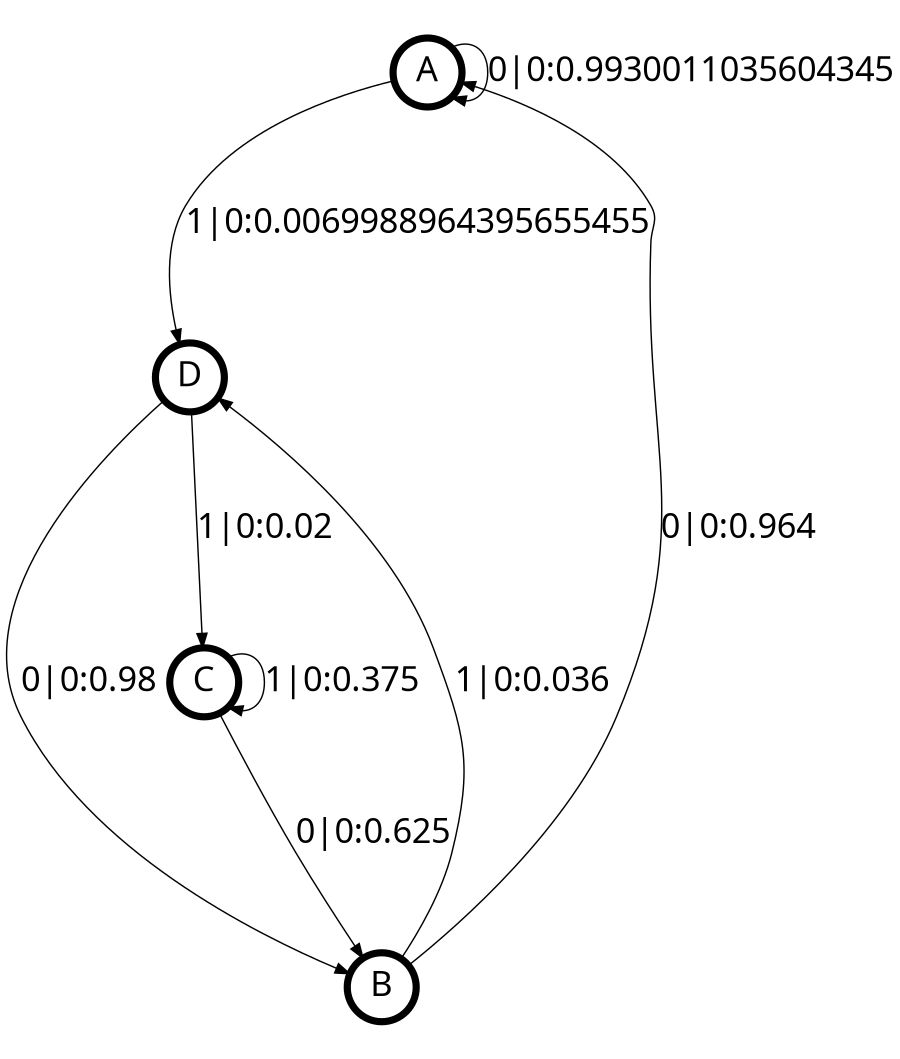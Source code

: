 digraph  {
size = "6,8.5";
ratio = "fill";
node
[shape = circle];
node [fontsize = 24];
node [penwidth = 5];
edge [fontsize = 24];
node [fontname = "CMU Serif Roman"];
graph [fontname = "CMU Serif Roman"];
edge [fontname = "CMU Serif Roman"];
A -> A [label = "0|0:0.9930011035604345\l"];
A -> D [label = "1|0:0.0069988964395655455\l"];
B -> A [label = "0|0:0.964\l"];
B -> D [label = "1|0:0.036\l"];
C -> B [label = "0|0:0.625\l"];
C -> C [label = "1|0:0.375\l"];
D -> B [label = "0|0:0.98\l"];
D -> C [label = "1|0:0.02\l"];
}